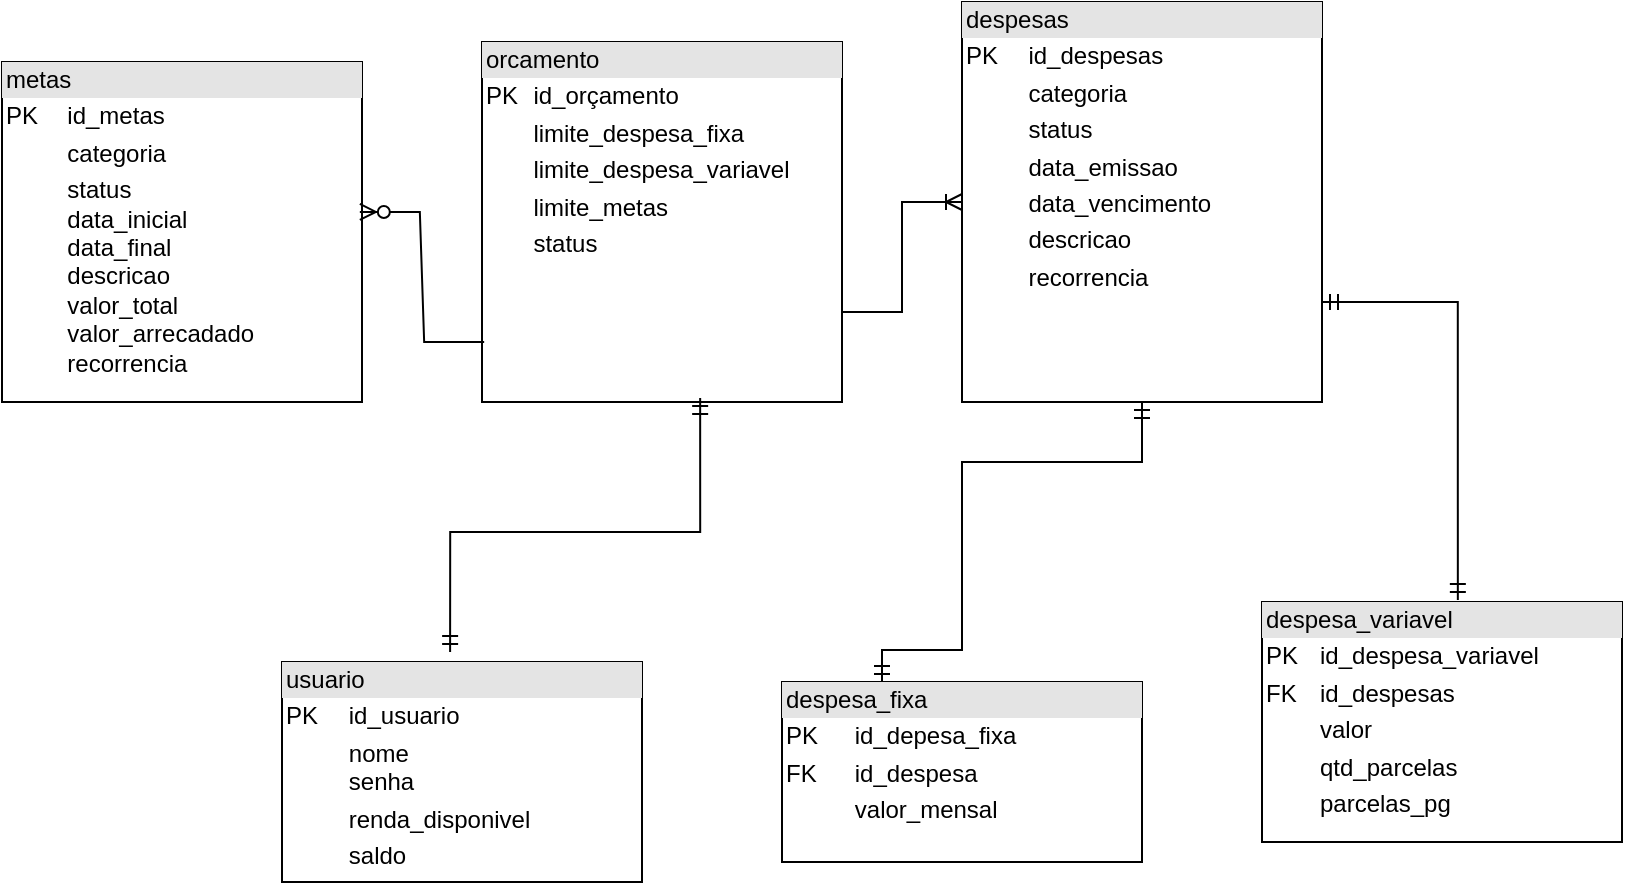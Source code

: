 <mxfile version="24.6.3" type="device">
  <diagram name="Page-1" id="c4acf3e9-155e-7222-9cf6-157b1a14988f">
    <mxGraphModel dx="880" dy="460" grid="1" gridSize="10" guides="1" tooltips="1" connect="1" arrows="1" fold="1" page="1" pageScale="1" pageWidth="850" pageHeight="1100" background="none" math="0" shadow="0">
      <root>
        <mxCell id="0" />
        <mxCell id="1" parent="0" />
        <mxCell id="wJW3Cdw68XHqjletXvw0-2" value="&lt;div style=&quot;box-sizing:border-box;width:100%;background:#e4e4e4;padding:2px;&quot;&gt;usuario&lt;/div&gt;&lt;table style=&quot;width:100%;font-size:1em;&quot; cellpadding=&quot;2&quot; cellspacing=&quot;0&quot;&gt;&lt;tbody&gt;&lt;tr&gt;&lt;td&gt;PK&lt;/td&gt;&lt;td&gt;id_usuario&lt;/td&gt;&lt;/tr&gt;&lt;tr&gt;&lt;td&gt;&lt;br&gt;&lt;/td&gt;&lt;td&gt;nome&lt;br&gt;senha&lt;/td&gt;&lt;/tr&gt;&lt;tr&gt;&lt;td&gt;&lt;br&gt;&lt;/td&gt;&lt;td&gt;renda_disponivel&lt;/td&gt;&lt;/tr&gt;&lt;tr&gt;&lt;td&gt;&lt;br&gt;&lt;/td&gt;&lt;td&gt;saldo&lt;/td&gt;&lt;/tr&gt;&lt;/tbody&gt;&lt;/table&gt;" style="verticalAlign=top;align=left;overflow=fill;html=1;whiteSpace=wrap;" parent="1" vertex="1">
          <mxGeometry x="170" y="380" width="180" height="110" as="geometry" />
        </mxCell>
        <mxCell id="wJW3Cdw68XHqjletXvw0-3" value="&lt;div style=&quot;box-sizing:border-box;width:100%;background:#e4e4e4;padding:2px;&quot;&gt;orcamento&lt;/div&gt;&lt;table style=&quot;width:100%;font-size:1em;&quot; cellpadding=&quot;2&quot; cellspacing=&quot;0&quot;&gt;&lt;tbody&gt;&lt;tr&gt;&lt;td&gt;PK&lt;/td&gt;&lt;td&gt;id_orçamento&lt;/td&gt;&lt;/tr&gt;&lt;tr&gt;&lt;td&gt;&lt;br&gt;&lt;/td&gt;&lt;td&gt;limite_despesa_fixa&lt;/td&gt;&lt;/tr&gt;&lt;tr&gt;&lt;td&gt;&lt;/td&gt;&lt;td&gt;limite_despesa_variavel&lt;/td&gt;&lt;/tr&gt;&lt;tr&gt;&lt;td&gt;&lt;br&gt;&lt;/td&gt;&lt;td&gt;limite_metas&lt;/td&gt;&lt;/tr&gt;&lt;tr&gt;&lt;td&gt;&lt;br&gt;&lt;/td&gt;&lt;td&gt;status&lt;/td&gt;&lt;/tr&gt;&lt;tr&gt;&lt;td&gt;&lt;/td&gt;&lt;td&gt;&lt;br&gt;&lt;/td&gt;&lt;/tr&gt;&lt;tr&gt;&lt;td&gt;&lt;/td&gt;&lt;td&gt;&lt;br&gt;&lt;/td&gt;&lt;/tr&gt;&lt;/tbody&gt;&lt;/table&gt;" style="verticalAlign=top;align=left;overflow=fill;html=1;whiteSpace=wrap;" parent="1" vertex="1">
          <mxGeometry x="270" y="70" width="180" height="180" as="geometry" />
        </mxCell>
        <mxCell id="wJW3Cdw68XHqjletXvw0-4" value="&lt;div style=&quot;box-sizing:border-box;width:100%;background:#e4e4e4;padding:2px;&quot;&gt;despesas&lt;/div&gt;&lt;table style=&quot;width:100%;font-size:1em;&quot; cellpadding=&quot;2&quot; cellspacing=&quot;0&quot;&gt;&lt;tbody&gt;&lt;tr&gt;&lt;td&gt;PK&lt;/td&gt;&lt;td&gt;id_despesas&lt;/td&gt;&lt;/tr&gt;&lt;tr&gt;&lt;td&gt;&lt;br&gt;&lt;/td&gt;&lt;td&gt;categoria&lt;/td&gt;&lt;/tr&gt;&lt;tr&gt;&lt;td&gt;&lt;/td&gt;&lt;td&gt;status&lt;/td&gt;&lt;/tr&gt;&lt;tr&gt;&lt;td&gt;&lt;br&gt;&lt;/td&gt;&lt;td&gt;data_emissao&lt;/td&gt;&lt;/tr&gt;&lt;tr&gt;&lt;td&gt;&lt;br&gt;&lt;/td&gt;&lt;td&gt;data_vencimento&lt;/td&gt;&lt;/tr&gt;&lt;tr&gt;&lt;td&gt;&lt;br&gt;&lt;/td&gt;&lt;td&gt;descricao&lt;/td&gt;&lt;/tr&gt;&lt;tr&gt;&lt;td&gt;&lt;br&gt;&lt;/td&gt;&lt;td&gt;recorrencia&lt;/td&gt;&lt;/tr&gt;&lt;/tbody&gt;&lt;/table&gt;" style="verticalAlign=top;align=left;overflow=fill;html=1;whiteSpace=wrap;" parent="1" vertex="1">
          <mxGeometry x="510" y="50" width="180" height="200" as="geometry" />
        </mxCell>
        <mxCell id="wJW3Cdw68XHqjletXvw0-5" value="&lt;div style=&quot;box-sizing:border-box;width:100%;background:#e4e4e4;padding:2px;&quot;&gt;despesa_fixa&lt;/div&gt;&lt;table style=&quot;width:100%;font-size:1em;&quot; cellpadding=&quot;2&quot; cellspacing=&quot;0&quot;&gt;&lt;tbody&gt;&lt;tr&gt;&lt;td&gt;PK&lt;/td&gt;&lt;td&gt;id_depesa_fixa&lt;br&gt;&lt;/td&gt;&lt;/tr&gt;&lt;tr&gt;&lt;td&gt;FK&lt;/td&gt;&lt;td&gt;id_despesa&lt;/td&gt;&lt;/tr&gt;&lt;tr&gt;&lt;td&gt;&lt;br&gt;&lt;/td&gt;&lt;td&gt;valor_mensal&lt;/td&gt;&lt;/tr&gt;&lt;/tbody&gt;&lt;/table&gt;" style="verticalAlign=top;align=left;overflow=fill;html=1;whiteSpace=wrap;" parent="1" vertex="1">
          <mxGeometry x="420" y="390" width="180" height="90" as="geometry" />
        </mxCell>
        <mxCell id="wJW3Cdw68XHqjletXvw0-6" value="&lt;div style=&quot;box-sizing:border-box;width:100%;background:#e4e4e4;padding:2px;&quot;&gt;despesa_variavel&lt;/div&gt;&lt;table style=&quot;width:100%;font-size:1em;&quot; cellpadding=&quot;2&quot; cellspacing=&quot;0&quot;&gt;&lt;tbody&gt;&lt;tr&gt;&lt;td&gt;PK&lt;/td&gt;&lt;td&gt;id_despesa_variavel&lt;/td&gt;&lt;/tr&gt;&lt;tr&gt;&lt;td&gt;FK&lt;/td&gt;&lt;td&gt;id_despesas&lt;/td&gt;&lt;/tr&gt;&lt;tr&gt;&lt;td&gt;&lt;br&gt;&lt;/td&gt;&lt;td&gt;valor&lt;/td&gt;&lt;/tr&gt;&lt;tr&gt;&lt;td&gt;&lt;/td&gt;&lt;td&gt;qtd_parcelas&lt;br&gt;&lt;/td&gt;&lt;/tr&gt;&lt;tr&gt;&lt;td&gt;&lt;br&gt;&lt;/td&gt;&lt;td&gt;parcelas_pg&lt;/td&gt;&lt;/tr&gt;&lt;tr&gt;&lt;td&gt;&lt;br&gt;&lt;/td&gt;&lt;td&gt;&lt;br&gt;&lt;/td&gt;&lt;/tr&gt;&lt;/tbody&gt;&lt;/table&gt;" style="verticalAlign=top;align=left;overflow=fill;html=1;whiteSpace=wrap;" parent="1" vertex="1">
          <mxGeometry x="660" y="350" width="180" height="120" as="geometry" />
        </mxCell>
        <mxCell id="wJW3Cdw68XHqjletXvw0-7" value="&lt;div style=&quot;box-sizing:border-box;width:100%;background:#e4e4e4;padding:2px;&quot;&gt;metas&lt;/div&gt;&lt;table style=&quot;width:100%;font-size:1em;&quot; cellpadding=&quot;2&quot; cellspacing=&quot;0&quot;&gt;&lt;tbody&gt;&lt;tr&gt;&lt;td&gt;PK&lt;/td&gt;&lt;td&gt;id_metas&lt;/td&gt;&lt;/tr&gt;&lt;tr&gt;&lt;td&gt;&lt;br&gt;&lt;/td&gt;&lt;td&gt;categoria&lt;/td&gt;&lt;/tr&gt;&lt;tr&gt;&lt;td&gt;&lt;/td&gt;&lt;td&gt;status&lt;br&gt;data_inicial&lt;br&gt;data_final&lt;br&gt;descricao&lt;br&gt;valor_total&lt;br&gt;valor_arrecadado&lt;br&gt;recorrencia&lt;/td&gt;&lt;/tr&gt;&lt;/tbody&gt;&lt;/table&gt;" style="verticalAlign=top;align=left;overflow=fill;html=1;whiteSpace=wrap;direction=east;" parent="1" vertex="1">
          <mxGeometry x="30" y="80" width="180" height="170" as="geometry" />
        </mxCell>
        <mxCell id="wJW3Cdw68XHqjletXvw0-40" value="" style="edgeStyle=entityRelationEdgeStyle;fontSize=12;html=1;endArrow=ERzeroToMany;endFill=1;rounded=0;fontFamily=Helvetica;fontColor=default;entryX=0.994;entryY=0.441;entryDx=0;entryDy=0;entryPerimeter=0;exitX=0.006;exitY=0.833;exitDx=0;exitDy=0;exitPerimeter=0;" parent="1" source="wJW3Cdw68XHqjletXvw0-3" target="wJW3Cdw68XHqjletXvw0-7" edge="1">
          <mxGeometry width="100" height="100" relative="1" as="geometry">
            <mxPoint x="170" y="390" as="sourcePoint" />
            <mxPoint x="270" y="290" as="targetPoint" />
          </mxGeometry>
        </mxCell>
        <mxCell id="wJW3Cdw68XHqjletXvw0-42" value="" style="edgeStyle=orthogonalEdgeStyle;fontSize=12;html=1;endArrow=ERmandOne;startArrow=ERmandOne;rounded=0;fontFamily=Helvetica;fontColor=default;exitX=0.467;exitY=-0.045;exitDx=0;exitDy=0;entryX=0.606;entryY=0.989;entryDx=0;entryDy=0;entryPerimeter=0;exitPerimeter=0;" parent="1" source="wJW3Cdw68XHqjletXvw0-2" target="wJW3Cdw68XHqjletXvw0-3" edge="1">
          <mxGeometry width="100" height="100" relative="1" as="geometry">
            <mxPoint x="340" y="447.5" as="sourcePoint" />
            <mxPoint x="370" y="280" as="targetPoint" />
          </mxGeometry>
        </mxCell>
        <mxCell id="wJW3Cdw68XHqjletXvw0-45" value="" style="edgeStyle=entityRelationEdgeStyle;fontSize=12;html=1;endArrow=ERoneToMany;rounded=0;fontFamily=Helvetica;fontColor=default;entryX=0;entryY=0.5;entryDx=0;entryDy=0;exitX=1;exitY=0.75;exitDx=0;exitDy=0;" parent="1" source="wJW3Cdw68XHqjletXvw0-3" target="wJW3Cdw68XHqjletXvw0-4" edge="1">
          <mxGeometry width="100" height="100" relative="1" as="geometry">
            <mxPoint x="450" y="230" as="sourcePoint" />
            <mxPoint x="550" y="130" as="targetPoint" />
          </mxGeometry>
        </mxCell>
        <mxCell id="KK02I6R5VKl2Y_wVVRsU-2" value="" style="edgeStyle=orthogonalEdgeStyle;fontSize=12;html=1;endArrow=ERmandOne;startArrow=ERmandOne;rounded=0;entryX=0.5;entryY=1;entryDx=0;entryDy=0;" edge="1" parent="1" source="wJW3Cdw68XHqjletXvw0-5" target="wJW3Cdw68XHqjletXvw0-4">
          <mxGeometry width="100" height="100" relative="1" as="geometry">
            <mxPoint x="480" y="370" as="sourcePoint" />
            <mxPoint x="580" y="270" as="targetPoint" />
            <Array as="points">
              <mxPoint x="470" y="374" />
              <mxPoint x="510" y="374" />
              <mxPoint x="510" y="280" />
              <mxPoint x="600" y="280" />
            </Array>
          </mxGeometry>
        </mxCell>
        <mxCell id="KK02I6R5VKl2Y_wVVRsU-3" value="" style="fontSize=12;html=1;endArrow=ERmandOne;startArrow=ERmandOne;rounded=0;entryX=1;entryY=0.75;entryDx=0;entryDy=0;exitX=0.544;exitY=-0.008;exitDx=0;exitDy=0;exitPerimeter=0;edgeStyle=orthogonalEdgeStyle;" edge="1" parent="1" source="wJW3Cdw68XHqjletXvw0-6" target="wJW3Cdw68XHqjletXvw0-4">
          <mxGeometry width="100" height="100" relative="1" as="geometry">
            <mxPoint x="600" y="420" as="sourcePoint" />
            <mxPoint x="730" y="270" as="targetPoint" />
            <Array as="points">
              <mxPoint x="758" y="200" />
            </Array>
          </mxGeometry>
        </mxCell>
      </root>
    </mxGraphModel>
  </diagram>
</mxfile>
